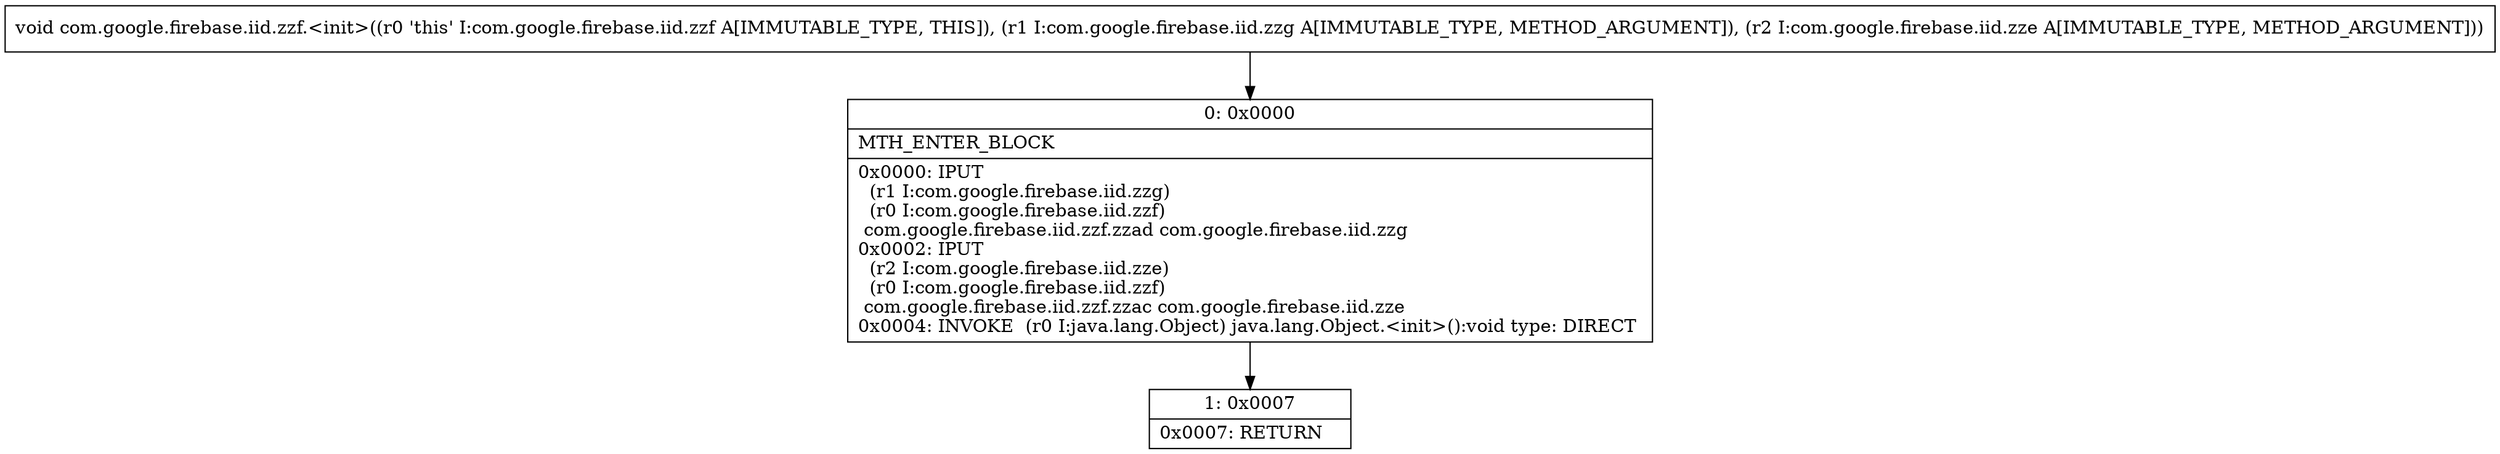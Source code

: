 digraph "CFG forcom.google.firebase.iid.zzf.\<init\>(Lcom\/google\/firebase\/iid\/zzg;Lcom\/google\/firebase\/iid\/zze;)V" {
Node_0 [shape=record,label="{0\:\ 0x0000|MTH_ENTER_BLOCK\l|0x0000: IPUT  \l  (r1 I:com.google.firebase.iid.zzg)\l  (r0 I:com.google.firebase.iid.zzf)\l com.google.firebase.iid.zzf.zzad com.google.firebase.iid.zzg \l0x0002: IPUT  \l  (r2 I:com.google.firebase.iid.zze)\l  (r0 I:com.google.firebase.iid.zzf)\l com.google.firebase.iid.zzf.zzac com.google.firebase.iid.zze \l0x0004: INVOKE  (r0 I:java.lang.Object) java.lang.Object.\<init\>():void type: DIRECT \l}"];
Node_1 [shape=record,label="{1\:\ 0x0007|0x0007: RETURN   \l}"];
MethodNode[shape=record,label="{void com.google.firebase.iid.zzf.\<init\>((r0 'this' I:com.google.firebase.iid.zzf A[IMMUTABLE_TYPE, THIS]), (r1 I:com.google.firebase.iid.zzg A[IMMUTABLE_TYPE, METHOD_ARGUMENT]), (r2 I:com.google.firebase.iid.zze A[IMMUTABLE_TYPE, METHOD_ARGUMENT])) }"];
MethodNode -> Node_0;
Node_0 -> Node_1;
}

